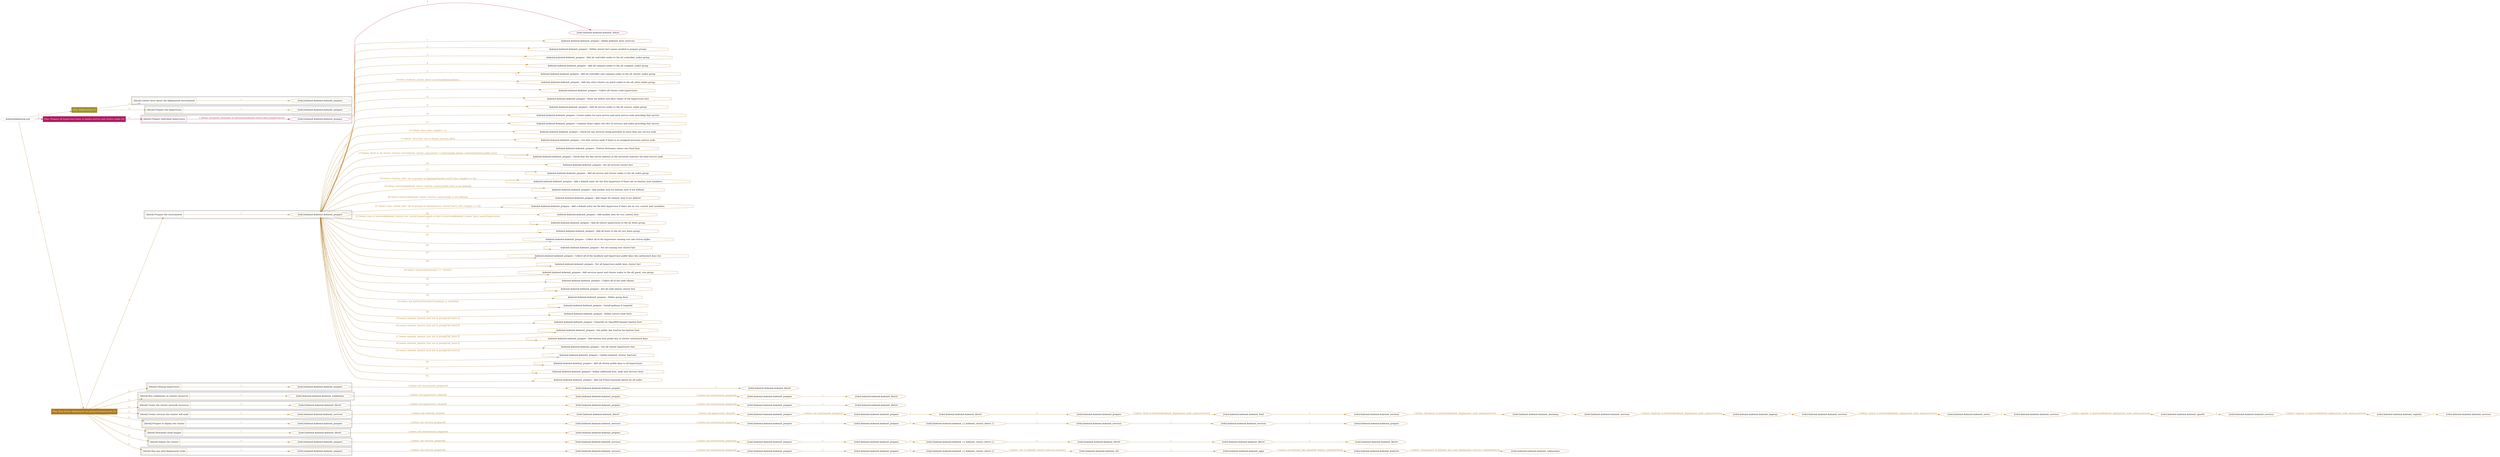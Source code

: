 digraph {
	graph [concentrate=true ordering=in rankdir=LR ratio=fill]
	edge [esep=5 sep=10]
	"kubeinit/playbook.yml" [id=root_node style=dotted]
	play_7e5abcf3 [label="Play: Initial setup (1)" color="#a0922c" fontcolor="#ffffff" id=play_7e5abcf3 shape=box style=filled tooltip=localhost]
	"kubeinit/playbook.yml" -> play_7e5abcf3 [label="1 " color="#a0922c" fontcolor="#a0922c" id=edge_83b1fc1a labeltooltip="1 " tooltip="1 "]
	subgraph "kubeinit.kubeinit.kubeinit_prepare" {
		role_a0625f29 [label="[role] kubeinit.kubeinit.kubeinit_prepare" color="#a0922c" id=role_a0625f29 tooltip="kubeinit.kubeinit.kubeinit_prepare"]
	}
	subgraph "kubeinit.kubeinit.kubeinit_prepare" {
		role_8caa68f8 [label="[role] kubeinit.kubeinit.kubeinit_prepare" color="#a0922c" id=role_8caa68f8 tooltip="kubeinit.kubeinit.kubeinit_prepare"]
	}
	subgraph "Play: Initial setup (1)" {
		play_7e5abcf3 -> block_2b212b15 [label=1 color="#a0922c" fontcolor="#a0922c" id=edge_f20f1fd0 labeltooltip=1 tooltip=1]
		subgraph cluster_block_2b212b15 {
			block_2b212b15 [label="[block] Gather facts about the deployment environment" color="#a0922c" id=block_2b212b15 labeltooltip="Gather facts about the deployment environment" shape=box tooltip="Gather facts about the deployment environment"]
			block_2b212b15 -> role_a0625f29 [label="1 " color="#a0922c" fontcolor="#a0922c" id=edge_02e85d9d labeltooltip="1 " tooltip="1 "]
		}
		play_7e5abcf3 -> block_c42b2f4f [label=2 color="#a0922c" fontcolor="#a0922c" id=edge_3a08fc9c labeltooltip=2 tooltip=2]
		subgraph cluster_block_c42b2f4f {
			block_c42b2f4f [label="[block] Prepare the hypervisors" color="#a0922c" id=block_c42b2f4f labeltooltip="Prepare the hypervisors" shape=box tooltip="Prepare the hypervisors"]
			block_c42b2f4f -> role_8caa68f8 [label="1 " color="#a0922c" fontcolor="#a0922c" id=edge_69da1b0e labeltooltip="1 " tooltip="1 "]
		}
	}
	play_083ad703 [label="Play: Prepare all hypervisor hosts to deploy service and cluster nodes (0)" color="#b41860" fontcolor="#ffffff" id=play_083ad703 shape=box style=filled tooltip="Play: Prepare all hypervisor hosts to deploy service and cluster nodes (0)"]
	"kubeinit/playbook.yml" -> play_083ad703 [label="2 " color="#b41860" fontcolor="#b41860" id=edge_e7f0e500 labeltooltip="2 " tooltip="2 "]
	subgraph "kubeinit.kubeinit.kubeinit_libvirt" {
		role_ed6bc3d5 [label="[role] kubeinit.kubeinit.kubeinit_libvirt" color="#b41860" id=role_ed6bc3d5 tooltip="kubeinit.kubeinit.kubeinit_libvirt"]
	}
	subgraph "kubeinit.kubeinit.kubeinit_prepare" {
		role_f055a7dd [label="[role] kubeinit.kubeinit.kubeinit_prepare" color="#b41860" id=role_f055a7dd tooltip="kubeinit.kubeinit.kubeinit_prepare"]
		role_f055a7dd -> role_ed6bc3d5 [label="1 " color="#b41860" fontcolor="#b41860" id=edge_7d1df069 labeltooltip="1 " tooltip="1 "]
	}
	subgraph "Play: Prepare all hypervisor hosts to deploy service and cluster nodes (0)" {
		play_083ad703 -> block_8cf0b7af [label=1 color="#b41860" fontcolor="#b41860" id=edge_995e04b5 labeltooltip=1 tooltip=1]
		subgraph cluster_block_8cf0b7af {
			block_8cf0b7af [label="[block] Prepare individual hypervisors" color="#b41860" id=block_8cf0b7af labeltooltip="Prepare individual hypervisors" shape=box tooltip="Prepare individual hypervisors"]
			block_8cf0b7af -> role_f055a7dd [label="1 [when: inventory_hostname in hostvars['kubeinit-cluster-facts'].hypervisors]" color="#b41860" fontcolor="#b41860" id=edge_38de1b1a labeltooltip="1 [when: inventory_hostname in hostvars['kubeinit-cluster-facts'].hypervisors]" tooltip="1 [when: inventory_hostname in hostvars['kubeinit-cluster-facts'].hypervisors]"]
		}
	}
	play_2e2829e5 [label="Play: Run cluster deployment on prepared hypervisors (1)" color="#b07a1c" fontcolor="#ffffff" id=play_2e2829e5 shape=box style=filled tooltip=localhost]
	"kubeinit/playbook.yml" -> play_2e2829e5 [label="3 " color="#b07a1c" fontcolor="#b07a1c" id=edge_79fdeddb labeltooltip="3 " tooltip="3 "]
	subgraph "kubeinit.kubeinit.kubeinit_prepare" {
		role_c232c66d [label="[role] kubeinit.kubeinit.kubeinit_prepare" color="#b07a1c" id=role_c232c66d tooltip="kubeinit.kubeinit.kubeinit_prepare"]
		task_d2b51716 [label="kubeinit.kubeinit.kubeinit_prepare : Define kubeinit_facts_hostvars" color="#b07a1c" id=task_d2b51716 shape=octagon tooltip="kubeinit.kubeinit.kubeinit_prepare : Define kubeinit_facts_hostvars"]
		role_c232c66d -> task_d2b51716 [label="1 " color="#b07a1c" fontcolor="#b07a1c" id=edge_8f85f4b1 labeltooltip="1 " tooltip="1 "]
		task_b6b173f7 [label="kubeinit.kubeinit.kubeinit_prepare : Define cluster fact names needed to prepare groups" color="#b07a1c" id=task_b6b173f7 shape=octagon tooltip="kubeinit.kubeinit.kubeinit_prepare : Define cluster fact names needed to prepare groups"]
		role_c232c66d -> task_b6b173f7 [label="2 " color="#b07a1c" fontcolor="#b07a1c" id=edge_d3299e35 labeltooltip="2 " tooltip="2 "]
		task_ef1cf1bc [label="kubeinit.kubeinit.kubeinit_prepare : Add all controller nodes to the all_controller_nodes group" color="#b07a1c" id=task_ef1cf1bc shape=octagon tooltip="kubeinit.kubeinit.kubeinit_prepare : Add all controller nodes to the all_controller_nodes group"]
		role_c232c66d -> task_ef1cf1bc [label="3 " color="#b07a1c" fontcolor="#b07a1c" id=edge_540d3d1d labeltooltip="3 " tooltip="3 "]
		task_d634a3c8 [label="kubeinit.kubeinit.kubeinit_prepare : Add all compute nodes to the all_compute_nodes group" color="#b07a1c" id=task_d634a3c8 shape=octagon tooltip="kubeinit.kubeinit.kubeinit_prepare : Add all compute nodes to the all_compute_nodes group"]
		role_c232c66d -> task_d634a3c8 [label="4 " color="#b07a1c" fontcolor="#b07a1c" id=edge_89477b83 labeltooltip="4 " tooltip="4 "]
		task_b3c0c728 [label="kubeinit.kubeinit.kubeinit_prepare : Add all controller and compute nodes to the all_cluster_nodes group" color="#b07a1c" id=task_b3c0c728 shape=octagon tooltip="kubeinit.kubeinit.kubeinit_prepare : Add all controller and compute nodes to the all_cluster_nodes group"]
		role_c232c66d -> task_b3c0c728 [label="5 " color="#b07a1c" fontcolor="#b07a1c" id=edge_4f1103f3 labeltooltip="5 " tooltip="5 "]
		task_73637325 [label="kubeinit.kubeinit.kubeinit_prepare : Add any extra cluster vm guest nodes to the all_extra_nodes group" color="#b07a1c" id=task_73637325 shape=octagon tooltip="kubeinit.kubeinit.kubeinit_prepare : Add any extra cluster vm guest nodes to the all_extra_nodes group"]
		role_c232c66d -> task_73637325 [label="6 [when: kubeinit_cluster_distro in hostvars[item].distro]" color="#b07a1c" fontcolor="#b07a1c" id=edge_15d105a8 labeltooltip="6 [when: kubeinit_cluster_distro in hostvars[item].distro]" tooltip="6 [when: kubeinit_cluster_distro in hostvars[item].distro]"]
		task_20764e33 [label="kubeinit.kubeinit.kubeinit_prepare : Collect all cluster node hypervisors" color="#b07a1c" id=task_20764e33 shape=octagon tooltip="kubeinit.kubeinit.kubeinit_prepare : Collect all cluster node hypervisors"]
		role_c232c66d -> task_20764e33 [label="7 " color="#b07a1c" fontcolor="#b07a1c" id=edge_d24d4c61 labeltooltip="7 " tooltip="7 "]
		task_d1f0d876 [label="kubeinit.kubeinit.kubeinit_prepare : Show the before and after values of the hypervisors fact" color="#b07a1c" id=task_d1f0d876 shape=octagon tooltip="kubeinit.kubeinit.kubeinit_prepare : Show the before and after values of the hypervisors fact"]
		role_c232c66d -> task_d1f0d876 [label="8 " color="#b07a1c" fontcolor="#b07a1c" id=edge_7d7d6c0d labeltooltip="8 " tooltip="8 "]
		task_3aabe43a [label="kubeinit.kubeinit.kubeinit_prepare : Add all service nodes to the all_service_nodes group" color="#b07a1c" id=task_3aabe43a shape=octagon tooltip="kubeinit.kubeinit.kubeinit_prepare : Add all service nodes to the all_service_nodes group"]
		role_c232c66d -> task_3aabe43a [label="9 " color="#b07a1c" fontcolor="#b07a1c" id=edge_d267d4d4 labeltooltip="9 " tooltip="9 "]
		task_c0a8cf07 [label="kubeinit.kubeinit.kubeinit_prepare : Create tuples for each service and each service node providing that service" color="#b07a1c" id=task_c0a8cf07 shape=octagon tooltip="kubeinit.kubeinit.kubeinit_prepare : Create tuples for each service and each service node providing that service"]
		role_c232c66d -> task_c0a8cf07 [label="10 " color="#b07a1c" fontcolor="#b07a1c" id=edge_71783079 labeltooltip="10 " tooltip="10 "]
		task_af0bd7c2 [label="kubeinit.kubeinit.kubeinit_prepare : Combine those tuples into dict of services and nodes providing that service" color="#b07a1c" id=task_af0bd7c2 shape=octagon tooltip="kubeinit.kubeinit.kubeinit_prepare : Combine those tuples into dict of services and nodes providing that service"]
		role_c232c66d -> task_af0bd7c2 [label="11 " color="#b07a1c" fontcolor="#b07a1c" id=edge_94804d4c labeltooltip="11 " tooltip="11 "]
		task_89f4ca04 [label="kubeinit.kubeinit.kubeinit_prepare : Check for any services being provided on more than one service node" color="#b07a1c" id=task_89f4ca04 shape=octagon tooltip="kubeinit.kubeinit.kubeinit_prepare : Check for any services being provided on more than one service node"]
		role_c232c66d -> task_89f4ca04 [label="12 [when: item.value | length > 1]" color="#b07a1c" fontcolor="#b07a1c" id=edge_b7a272ba labeltooltip="12 [when: item.value | length > 1]" tooltip="12 [when: item.value | length > 1]"]
		task_7b1fa1e7 [label="kubeinit.kubeinit.kubeinit_prepare : Use first service node if there is no assigned provision service node" color="#b07a1c" id=task_7b1fa1e7 shape=octagon tooltip="kubeinit.kubeinit.kubeinit_prepare : Use first service node if there is no assigned provision service node"]
		role_c232c66d -> task_7b1fa1e7 [label="13 [when: 'provision' not in cluster_services_dict]" color="#b07a1c" fontcolor="#b07a1c" id=edge_773c9402 labeltooltip="13 [when: 'provision' not in cluster_services_dict]" tooltip="13 [when: 'provision' not in cluster_services_dict]"]
		task_1e85a547 [label="kubeinit.kubeinit.kubeinit_prepare : Flatten dictionary values into final form" color="#b07a1c" id=task_1e85a547 shape=octagon tooltip="kubeinit.kubeinit.kubeinit_prepare : Flatten dictionary values into final form"]
		role_c232c66d -> task_1e85a547 [label="14 " color="#b07a1c" fontcolor="#b07a1c" id=edge_76ac34ee labeltooltip="14 " tooltip="14 "]
		task_8280f05f [label="kubeinit.kubeinit.kubeinit_prepare : Check that the dns server address in the inventory matches the bind service node" color="#b07a1c" id=task_8280f05f shape=octagon tooltip="kubeinit.kubeinit.kubeinit_prepare : Check that the dns server address in the inventory matches the bind service node"]
		role_c232c66d -> task_8280f05f [label="15 [when: 'bind' in all_cluster_services and kubeinit_cluster_nameserver != hostvars[all_cluster_services['bind']].ansible_host]" color="#b07a1c" fontcolor="#b07a1c" id=edge_14ad50b8 labeltooltip="15 [when: 'bind' in all_cluster_services and kubeinit_cluster_nameserver != hostvars[all_cluster_services['bind']].ansible_host]" tooltip="15 [when: 'bind' in all_cluster_services and kubeinit_cluster_nameserver != hostvars[all_cluster_services['bind']].ansible_host]"]
		task_5c97e7f7 [label="kubeinit.kubeinit.kubeinit_prepare : Set all services cluster fact" color="#b07a1c" id=task_5c97e7f7 shape=octagon tooltip="kubeinit.kubeinit.kubeinit_prepare : Set all services cluster fact"]
		role_c232c66d -> task_5c97e7f7 [label="16 " color="#b07a1c" fontcolor="#b07a1c" id=edge_ce9843dd labeltooltip="16 " tooltip="16 "]
		task_e8fa2161 [label="kubeinit.kubeinit.kubeinit_prepare : Add all service and cluster nodes to the all_nodes group" color="#b07a1c" id=task_e8fa2161 shape=octagon tooltip="kubeinit.kubeinit.kubeinit_prepare : Add all service and cluster nodes to the all_nodes group"]
		role_c232c66d -> task_e8fa2161 [label="17 " color="#b07a1c" fontcolor="#b07a1c" id=edge_81fd8550 labeltooltip="17 " tooltip="17 "]
		task_11d3c48b [label="kubeinit.kubeinit.kubeinit_prepare : Add a default entry for the first hypervisor if there are no bastion_host members" color="#b07a1c" id=task_11d3c48b shape=octagon tooltip="kubeinit.kubeinit.kubeinit_prepare : Add a default entry for the first hypervisor if there are no bastion_host members"]
		role_c232c66d -> task_11d3c48b [label="18 [when: ('bastion_host' not in groups) or ((groups['bastion_host'] | list | length) == 0)]" color="#b07a1c" fontcolor="#b07a1c" id=edge_d4fb26c7 labeltooltip="18 [when: ('bastion_host' not in groups) or ((groups['bastion_host'] | list | length) == 0)]" tooltip="18 [when: ('bastion_host' not in groups) or ((groups['bastion_host'] | list | length) == 0)]"]
		task_9ea5eef8 [label="kubeinit.kubeinit.kubeinit_prepare : Add ansible_host for bastion_host if not defined" color="#b07a1c" id=task_9ea5eef8 shape=octagon tooltip="kubeinit.kubeinit.kubeinit_prepare : Add ansible_host for bastion_host if not defined"]
		role_c232c66d -> task_9ea5eef8 [label="19 [when: hostvars[kubeinit_cluster_bastion_name].ansible_host is not defined]" color="#b07a1c" fontcolor="#b07a1c" id=edge_15f43ac9 labeltooltip="19 [when: hostvars[kubeinit_cluster_bastion_name].ansible_host is not defined]" tooltip="19 [when: hostvars[kubeinit_cluster_bastion_name].ansible_host is not defined]"]
		task_4a847297 [label="kubeinit.kubeinit.kubeinit_prepare : Add target for bastion_host if not defined" color="#b07a1c" id=task_4a847297 shape=octagon tooltip="kubeinit.kubeinit.kubeinit_prepare : Add target for bastion_host if not defined"]
		role_c232c66d -> task_4a847297 [label="20 [when: hostvars[kubeinit_cluster_bastion_name].target is not defined]" color="#b07a1c" fontcolor="#b07a1c" id=edge_c413683b labeltooltip="20 [when: hostvars[kubeinit_cluster_bastion_name].target is not defined]" tooltip="20 [when: hostvars[kubeinit_cluster_bastion_name].target is not defined]"]
		task_1842e6ef [label="kubeinit.kubeinit.kubeinit_prepare : Add a default entry for the first hypervisor if there are no ovn_central_host members" color="#b07a1c" id=task_1842e6ef shape=octagon tooltip="kubeinit.kubeinit.kubeinit_prepare : Add a default entry for the first hypervisor if there are no ovn_central_host members"]
		role_c232c66d -> task_1842e6ef [label="21 [when: ('ovn_central_host' not in groups) or ((groups['ovn_central_host'] | list | length) == 0)]" color="#b07a1c" fontcolor="#b07a1c" id=edge_3b94cc23 labeltooltip="21 [when: ('ovn_central_host' not in groups) or ((groups['ovn_central_host'] | list | length) == 0)]" tooltip="21 [when: ('ovn_central_host' not in groups) or ((groups['ovn_central_host'] | list | length) == 0)]"]
		task_16db3ba1 [label="kubeinit.kubeinit.kubeinit_prepare : Add ansible_host for ovn_central_host" color="#b07a1c" id=task_16db3ba1 shape=octagon tooltip="kubeinit.kubeinit.kubeinit_prepare : Add ansible_host for ovn_central_host"]
		role_c232c66d -> task_16db3ba1 [label="22 " color="#b07a1c" fontcolor="#b07a1c" id=edge_35f21c3e labeltooltip="22 " tooltip="22 "]
		task_4032c31a [label="kubeinit.kubeinit.kubeinit_prepare : Add all cluster hypervisors to the all_hosts group" color="#b07a1c" id=task_4032c31a shape=octagon tooltip="kubeinit.kubeinit.kubeinit_prepare : Add all cluster hypervisors to the all_hosts group"]
		role_c232c66d -> task_4032c31a [label="23 [when: item in hostvars[kubeinit_cluster_ovn_central_name].target or item in hostvars[kubeinit_cluster_facts_name].hypervisors
]" color="#b07a1c" fontcolor="#b07a1c" id=edge_0f5811c5 labeltooltip="23 [when: item in hostvars[kubeinit_cluster_ovn_central_name].target or item in hostvars[kubeinit_cluster_facts_name].hypervisors
]" tooltip="23 [when: item in hostvars[kubeinit_cluster_ovn_central_name].target or item in hostvars[kubeinit_cluster_facts_name].hypervisors
]"]
		task_2137bf8e [label="kubeinit.kubeinit.kubeinit_prepare : Add all hosts to the all_ovn_hosts group" color="#b07a1c" id=task_2137bf8e shape=octagon tooltip="kubeinit.kubeinit.kubeinit_prepare : Add all hosts to the all_ovn_hosts group"]
		role_c232c66d -> task_2137bf8e [label="24 " color="#b07a1c" fontcolor="#b07a1c" id=edge_4f28b5ed labeltooltip="24 " tooltip="24 "]
		task_1d46a0e2 [label="kubeinit.kubeinit.kubeinit_prepare : Collect all of the hypervisor running vms into hv/vm tuples" color="#b07a1c" id=task_1d46a0e2 shape=octagon tooltip="kubeinit.kubeinit.kubeinit_prepare : Collect all of the hypervisor running vms into hv/vm tuples"]
		role_c232c66d -> task_1d46a0e2 [label="25 " color="#b07a1c" fontcolor="#b07a1c" id=edge_817aead7 labeltooltip="25 " tooltip="25 "]
		task_92c4d3bb [label="kubeinit.kubeinit.kubeinit_prepare : Set all running vms cluster fact" color="#b07a1c" id=task_92c4d3bb shape=octagon tooltip="kubeinit.kubeinit.kubeinit_prepare : Set all running vms cluster fact"]
		role_c232c66d -> task_92c4d3bb [label="26 " color="#b07a1c" fontcolor="#b07a1c" id=edge_ccf7ace2 labeltooltip="26 " tooltip="26 "]
		task_3e0f0d05 [label="kubeinit.kubeinit.kubeinit_prepare : Collect all of the localhost and hypervisor public keys into authorized_keys list" color="#b07a1c" id=task_3e0f0d05 shape=octagon tooltip="kubeinit.kubeinit.kubeinit_prepare : Collect all of the localhost and hypervisor public keys into authorized_keys list"]
		role_c232c66d -> task_3e0f0d05 [label="27 " color="#b07a1c" fontcolor="#b07a1c" id=edge_75c7019d labeltooltip="27 " tooltip="27 "]
		task_3cd51ac9 [label="kubeinit.kubeinit.kubeinit_prepare : Set all hypervisor public keys cluster fact" color="#b07a1c" id=task_3cd51ac9 shape=octagon tooltip="kubeinit.kubeinit.kubeinit_prepare : Set all hypervisor public keys cluster fact"]
		role_c232c66d -> task_3cd51ac9 [label="28 " color="#b07a1c" fontcolor="#b07a1c" id=edge_92497a1b labeltooltip="28 " tooltip="28 "]
		task_19481c81 [label="kubeinit.kubeinit.kubeinit_prepare : Add services guest and cluster nodes to the all_guest_vms group" color="#b07a1c" id=task_19481c81 shape=octagon tooltip="kubeinit.kubeinit.kubeinit_prepare : Add services guest and cluster nodes to the all_guest_vms group"]
		role_c232c66d -> task_19481c81 [label="29 [when: hostvars[item].type == 'virtual']" color="#b07a1c" fontcolor="#b07a1c" id=edge_93522c2a labeltooltip="29 [when: hostvars[item].type == 'virtual']" tooltip="29 [when: hostvars[item].type == 'virtual']"]
		task_ac9d1151 [label="kubeinit.kubeinit.kubeinit_prepare : Collect all of the node aliases" color="#b07a1c" id=task_ac9d1151 shape=octagon tooltip="kubeinit.kubeinit.kubeinit_prepare : Collect all of the node aliases"]
		role_c232c66d -> task_ac9d1151 [label="30 " color="#b07a1c" fontcolor="#b07a1c" id=edge_00775066 labeltooltip="30 " tooltip="30 "]
		task_2fb799fd [label="kubeinit.kubeinit.kubeinit_prepare : Set all node aliases cluster fact" color="#b07a1c" id=task_2fb799fd shape=octagon tooltip="kubeinit.kubeinit.kubeinit_prepare : Set all node aliases cluster fact"]
		role_c232c66d -> task_2fb799fd [label="31 " color="#b07a1c" fontcolor="#b07a1c" id=edge_e1d58c51 labeltooltip="31 " tooltip="31 "]
		task_97e6cdd2 [label="kubeinit.kubeinit.kubeinit_prepare : Define group facts" color="#b07a1c" id=task_97e6cdd2 shape=octagon tooltip="kubeinit.kubeinit.kubeinit_prepare : Define group facts"]
		role_c232c66d -> task_97e6cdd2 [label="32 " color="#b07a1c" fontcolor="#b07a1c" id=edge_c83911ea labeltooltip="32 " tooltip="32 "]
		task_3a8c81a0 [label="kubeinit.kubeinit.kubeinit_prepare : Install podman if required" color="#b07a1c" id=task_3a8c81a0 shape=octagon tooltip="kubeinit.kubeinit.kubeinit_prepare : Install podman if required"]
		role_c232c66d -> task_3a8c81a0 [label="33 [when: not hostvars['localhost'].podman_is_installed]" color="#b07a1c" fontcolor="#b07a1c" id=edge_ada906c3 labeltooltip="33 [when: not hostvars['localhost'].podman_is_installed]" tooltip="33 [when: not hostvars['localhost'].podman_is_installed]"]
		task_4ccbc003 [label="kubeinit.kubeinit.kubeinit_prepare : Define service node facts" color="#b07a1c" id=task_4ccbc003 shape=octagon tooltip="kubeinit.kubeinit.kubeinit_prepare : Define service node facts"]
		role_c232c66d -> task_4ccbc003 [label="34 " color="#b07a1c" fontcolor="#b07a1c" id=edge_c55deb84 labeltooltip="34 " tooltip="34 "]
		task_396ee1d1 [label="kubeinit.kubeinit.kubeinit_prepare : Generate an OpenSSH keypair bastion host" color="#b07a1c" id=task_396ee1d1 shape=octagon tooltip="kubeinit.kubeinit.kubeinit_prepare : Generate an OpenSSH keypair bastion host"]
		role_c232c66d -> task_396ee1d1 [label="35 [when: kubeinit_bastion_host not in groups['all_hosts']]" color="#b07a1c" fontcolor="#b07a1c" id=edge_b1e74d91 labeltooltip="35 [when: kubeinit_bastion_host not in groups['all_hosts']]" tooltip="35 [when: kubeinit_bastion_host not in groups['all_hosts']]"]
		task_7e43ec36 [label="kubeinit.kubeinit.kubeinit_prepare : Set public_key hostvar for bastion host" color="#b07a1c" id=task_7e43ec36 shape=octagon tooltip="kubeinit.kubeinit.kubeinit_prepare : Set public_key hostvar for bastion host"]
		role_c232c66d -> task_7e43ec36 [label="36 [when: kubeinit_bastion_host not in groups['all_hosts']]" color="#b07a1c" fontcolor="#b07a1c" id=edge_d8451d28 labeltooltip="36 [when: kubeinit_bastion_host not in groups['all_hosts']]" tooltip="36 [when: kubeinit_bastion_host not in groups['all_hosts']]"]
		task_5812067a [label="kubeinit.kubeinit.kubeinit_prepare : Add bastion host public key to cluster authorized_keys" color="#b07a1c" id=task_5812067a shape=octagon tooltip="kubeinit.kubeinit.kubeinit_prepare : Add bastion host public key to cluster authorized_keys"]
		role_c232c66d -> task_5812067a [label="37 [when: kubeinit_bastion_host not in groups['all_hosts']]" color="#b07a1c" fontcolor="#b07a1c" id=edge_dcd4cd30 labeltooltip="37 [when: kubeinit_bastion_host not in groups['all_hosts']]" tooltip="37 [when: kubeinit_bastion_host not in groups['all_hosts']]"]
		task_327a599b [label="kubeinit.kubeinit.kubeinit_prepare : Set all cluster hypervisors fact" color="#b07a1c" id=task_327a599b shape=octagon tooltip="kubeinit.kubeinit.kubeinit_prepare : Set all cluster hypervisors fact"]
		role_c232c66d -> task_327a599b [label="38 [when: kubeinit_bastion_host not in groups['all_hosts']]" color="#b07a1c" fontcolor="#b07a1c" id=edge_62bc1492 labeltooltip="38 [when: kubeinit_bastion_host not in groups['all_hosts']]" tooltip="38 [when: kubeinit_bastion_host not in groups['all_hosts']]"]
		task_26fd1b17 [label="kubeinit.kubeinit.kubeinit_prepare : Update kubeinit_cluster_hostvars" color="#b07a1c" id=task_26fd1b17 shape=octagon tooltip="kubeinit.kubeinit.kubeinit_prepare : Update kubeinit_cluster_hostvars"]
		role_c232c66d -> task_26fd1b17 [label="39 [when: kubeinit_bastion_host not in groups['all_hosts']]" color="#b07a1c" fontcolor="#b07a1c" id=edge_9d61e4c2 labeltooltip="39 [when: kubeinit_bastion_host not in groups['all_hosts']]" tooltip="39 [when: kubeinit_bastion_host not in groups['all_hosts']]"]
		task_61fb3dbc [label="kubeinit.kubeinit.kubeinit_prepare : Add all cluster public keys to all hypervisors" color="#b07a1c" id=task_61fb3dbc shape=octagon tooltip="kubeinit.kubeinit.kubeinit_prepare : Add all cluster public keys to all hypervisors"]
		role_c232c66d -> task_61fb3dbc [label="40 " color="#b07a1c" fontcolor="#b07a1c" id=edge_b20554e8 labeltooltip="40 " tooltip="40 "]
		task_7e0db76c [label="kubeinit.kubeinit.kubeinit_prepare : Define additional host, node and services facts" color="#b07a1c" id=task_7e0db76c shape=octagon tooltip="kubeinit.kubeinit.kubeinit_prepare : Define additional host, node and services facts"]
		role_c232c66d -> task_7e0db76c [label="41 " color="#b07a1c" fontcolor="#b07a1c" id=edge_9eca1ca2 labeltooltip="41 " tooltip="41 "]
		task_b801fc50 [label="kubeinit.kubeinit.kubeinit_prepare : Add ssh ProxyCommand option for all nodes" color="#b07a1c" id=task_b801fc50 shape=octagon tooltip="kubeinit.kubeinit.kubeinit_prepare : Add ssh ProxyCommand option for all nodes"]
		role_c232c66d -> task_b801fc50 [label="42 " color="#b07a1c" fontcolor="#b07a1c" id=edge_7d043d77 labeltooltip="42 " tooltip="42 "]
	}
	subgraph "kubeinit.kubeinit.kubeinit_libvirt" {
		role_6fe1697e [label="[role] kubeinit.kubeinit.kubeinit_libvirt" color="#b07a1c" id=role_6fe1697e tooltip="kubeinit.kubeinit.kubeinit_libvirt"]
	}
	subgraph "kubeinit.kubeinit.kubeinit_prepare" {
		role_5662c969 [label="[role] kubeinit.kubeinit.kubeinit_prepare" color="#b07a1c" id=role_5662c969 tooltip="kubeinit.kubeinit.kubeinit_prepare"]
		role_5662c969 -> role_6fe1697e [label="1 " color="#b07a1c" fontcolor="#b07a1c" id=edge_e3b98cd2 labeltooltip="1 " tooltip="1 "]
	}
	subgraph "kubeinit.kubeinit.kubeinit_prepare" {
		role_8a3bbe26 [label="[role] kubeinit.kubeinit.kubeinit_prepare" color="#b07a1c" id=role_8a3bbe26 tooltip="kubeinit.kubeinit.kubeinit_prepare"]
		role_8a3bbe26 -> role_5662c969 [label="1 [when: not environment_prepared]" color="#b07a1c" fontcolor="#b07a1c" id=edge_b48bc35e labeltooltip="1 [when: not environment_prepared]" tooltip="1 [when: not environment_prepared]"]
	}
	subgraph "kubeinit.kubeinit.kubeinit_libvirt" {
		role_78431a4a [label="[role] kubeinit.kubeinit.kubeinit_libvirt" color="#b07a1c" id=role_78431a4a tooltip="kubeinit.kubeinit.kubeinit_libvirt"]
	}
	subgraph "kubeinit.kubeinit.kubeinit_prepare" {
		role_29c84c64 [label="[role] kubeinit.kubeinit.kubeinit_prepare" color="#b07a1c" id=role_29c84c64 tooltip="kubeinit.kubeinit.kubeinit_prepare"]
		role_29c84c64 -> role_78431a4a [label="1 " color="#b07a1c" fontcolor="#b07a1c" id=edge_58b86247 labeltooltip="1 " tooltip="1 "]
	}
	subgraph "kubeinit.kubeinit.kubeinit_prepare" {
		role_2f9f3c60 [label="[role] kubeinit.kubeinit.kubeinit_prepare" color="#b07a1c" id=role_2f9f3c60 tooltip="kubeinit.kubeinit.kubeinit_prepare"]
		role_2f9f3c60 -> role_29c84c64 [label="1 [when: not environment_prepared]" color="#b07a1c" fontcolor="#b07a1c" id=edge_762d741b labeltooltip="1 [when: not environment_prepared]" tooltip="1 [when: not environment_prepared]"]
	}
	subgraph "kubeinit.kubeinit.kubeinit_validations" {
		role_bd65caa5 [label="[role] kubeinit.kubeinit.kubeinit_validations" color="#b07a1c" id=role_bd65caa5 tooltip="kubeinit.kubeinit.kubeinit_validations"]
		role_bd65caa5 -> role_2f9f3c60 [label="1 [when: not hypervisors_cleaned]" color="#b07a1c" fontcolor="#b07a1c" id=edge_29e62079 labeltooltip="1 [when: not hypervisors_cleaned]" tooltip="1 [when: not hypervisors_cleaned]"]
	}
	subgraph "kubeinit.kubeinit.kubeinit_libvirt" {
		role_9df61ba6 [label="[role] kubeinit.kubeinit.kubeinit_libvirt" color="#b07a1c" id=role_9df61ba6 tooltip="kubeinit.kubeinit.kubeinit_libvirt"]
	}
	subgraph "kubeinit.kubeinit.kubeinit_prepare" {
		role_bfd3be03 [label="[role] kubeinit.kubeinit.kubeinit_prepare" color="#b07a1c" id=role_bfd3be03 tooltip="kubeinit.kubeinit.kubeinit_prepare"]
		role_bfd3be03 -> role_9df61ba6 [label="1 " color="#b07a1c" fontcolor="#b07a1c" id=edge_53b7392e labeltooltip="1 " tooltip="1 "]
	}
	subgraph "kubeinit.kubeinit.kubeinit_prepare" {
		role_00d1758f [label="[role] kubeinit.kubeinit.kubeinit_prepare" color="#b07a1c" id=role_00d1758f tooltip="kubeinit.kubeinit.kubeinit_prepare"]
		role_00d1758f -> role_bfd3be03 [label="1 [when: not environment_prepared]" color="#b07a1c" fontcolor="#b07a1c" id=edge_67d87d55 labeltooltip="1 [when: not environment_prepared]" tooltip="1 [when: not environment_prepared]"]
	}
	subgraph "kubeinit.kubeinit.kubeinit_libvirt" {
		role_f3dd3913 [label="[role] kubeinit.kubeinit.kubeinit_libvirt" color="#b07a1c" id=role_f3dd3913 tooltip="kubeinit.kubeinit.kubeinit_libvirt"]
		role_f3dd3913 -> role_00d1758f [label="1 [when: not hypervisors_cleaned]" color="#b07a1c" fontcolor="#b07a1c" id=edge_ca58e968 labeltooltip="1 [when: not hypervisors_cleaned]" tooltip="1 [when: not hypervisors_cleaned]"]
	}
	subgraph "kubeinit.kubeinit.kubeinit_services" {
		role_77beed3b [label="[role] kubeinit.kubeinit.kubeinit_services" color="#b07a1c" id=role_77beed3b tooltip="kubeinit.kubeinit.kubeinit_services"]
	}
	subgraph "kubeinit.kubeinit.kubeinit_registry" {
		role_0abc9ff9 [label="[role] kubeinit.kubeinit.kubeinit_registry" color="#b07a1c" id=role_0abc9ff9 tooltip="kubeinit.kubeinit.kubeinit_registry"]
		role_0abc9ff9 -> role_77beed3b [label="1 " color="#b07a1c" fontcolor="#b07a1c" id=edge_b78841ea labeltooltip="1 " tooltip="1 "]
	}
	subgraph "kubeinit.kubeinit.kubeinit_services" {
		role_91203536 [label="[role] kubeinit.kubeinit.kubeinit_services" color="#b07a1c" id=role_91203536 tooltip="kubeinit.kubeinit.kubeinit_services"]
		role_91203536 -> role_0abc9ff9 [label="1 [when: 'registry' in hostvars[kubeinit_deployment_node_name].services]" color="#b07a1c" fontcolor="#b07a1c" id=edge_7209cd52 labeltooltip="1 [when: 'registry' in hostvars[kubeinit_deployment_node_name].services]" tooltip="1 [when: 'registry' in hostvars[kubeinit_deployment_node_name].services]"]
	}
	subgraph "kubeinit.kubeinit.kubeinit_apache" {
		role_1233045c [label="[role] kubeinit.kubeinit.kubeinit_apache" color="#b07a1c" id=role_1233045c tooltip="kubeinit.kubeinit.kubeinit_apache"]
		role_1233045c -> role_91203536 [label="1 " color="#b07a1c" fontcolor="#b07a1c" id=edge_28e259d5 labeltooltip="1 " tooltip="1 "]
	}
	subgraph "kubeinit.kubeinit.kubeinit_services" {
		role_36c7ddcc [label="[role] kubeinit.kubeinit.kubeinit_services" color="#b07a1c" id=role_36c7ddcc tooltip="kubeinit.kubeinit.kubeinit_services"]
		role_36c7ddcc -> role_1233045c [label="1 [when: 'apache' in hostvars[kubeinit_deployment_node_name].services]" color="#b07a1c" fontcolor="#b07a1c" id=edge_29d41195 labeltooltip="1 [when: 'apache' in hostvars[kubeinit_deployment_node_name].services]" tooltip="1 [when: 'apache' in hostvars[kubeinit_deployment_node_name].services]"]
	}
	subgraph "kubeinit.kubeinit.kubeinit_nexus" {
		role_381fd311 [label="[role] kubeinit.kubeinit.kubeinit_nexus" color="#b07a1c" id=role_381fd311 tooltip="kubeinit.kubeinit.kubeinit_nexus"]
		role_381fd311 -> role_36c7ddcc [label="1 " color="#b07a1c" fontcolor="#b07a1c" id=edge_85cdf0a4 labeltooltip="1 " tooltip="1 "]
	}
	subgraph "kubeinit.kubeinit.kubeinit_services" {
		role_74f43499 [label="[role] kubeinit.kubeinit.kubeinit_services" color="#b07a1c" id=role_74f43499 tooltip="kubeinit.kubeinit.kubeinit_services"]
		role_74f43499 -> role_381fd311 [label="1 [when: 'nexus' in hostvars[kubeinit_deployment_node_name].services]" color="#b07a1c" fontcolor="#b07a1c" id=edge_454405a3 labeltooltip="1 [when: 'nexus' in hostvars[kubeinit_deployment_node_name].services]" tooltip="1 [when: 'nexus' in hostvars[kubeinit_deployment_node_name].services]"]
	}
	subgraph "kubeinit.kubeinit.kubeinit_haproxy" {
		role_7b71e715 [label="[role] kubeinit.kubeinit.kubeinit_haproxy" color="#b07a1c" id=role_7b71e715 tooltip="kubeinit.kubeinit.kubeinit_haproxy"]
		role_7b71e715 -> role_74f43499 [label="1 " color="#b07a1c" fontcolor="#b07a1c" id=edge_de904532 labeltooltip="1 " tooltip="1 "]
	}
	subgraph "kubeinit.kubeinit.kubeinit_services" {
		role_2c91c700 [label="[role] kubeinit.kubeinit.kubeinit_services" color="#b07a1c" id=role_2c91c700 tooltip="kubeinit.kubeinit.kubeinit_services"]
		role_2c91c700 -> role_7b71e715 [label="1 [when: 'haproxy' in hostvars[kubeinit_deployment_node_name].services]" color="#b07a1c" fontcolor="#b07a1c" id=edge_7df368f8 labeltooltip="1 [when: 'haproxy' in hostvars[kubeinit_deployment_node_name].services]" tooltip="1 [when: 'haproxy' in hostvars[kubeinit_deployment_node_name].services]"]
	}
	subgraph "kubeinit.kubeinit.kubeinit_dnsmasq" {
		role_c7b06468 [label="[role] kubeinit.kubeinit.kubeinit_dnsmasq" color="#b07a1c" id=role_c7b06468 tooltip="kubeinit.kubeinit.kubeinit_dnsmasq"]
		role_c7b06468 -> role_2c91c700 [label="1 " color="#b07a1c" fontcolor="#b07a1c" id=edge_fcafacda labeltooltip="1 " tooltip="1 "]
	}
	subgraph "kubeinit.kubeinit.kubeinit_services" {
		role_0fd64038 [label="[role] kubeinit.kubeinit.kubeinit_services" color="#b07a1c" id=role_0fd64038 tooltip="kubeinit.kubeinit.kubeinit_services"]
		role_0fd64038 -> role_c7b06468 [label="1 [when: 'dnsmasq' in hostvars[kubeinit_deployment_node_name].services]" color="#b07a1c" fontcolor="#b07a1c" id=edge_b12aad85 labeltooltip="1 [when: 'dnsmasq' in hostvars[kubeinit_deployment_node_name].services]" tooltip="1 [when: 'dnsmasq' in hostvars[kubeinit_deployment_node_name].services]"]
	}
	subgraph "kubeinit.kubeinit.kubeinit_bind" {
		role_b7e4a27c [label="[role] kubeinit.kubeinit.kubeinit_bind" color="#b07a1c" id=role_b7e4a27c tooltip="kubeinit.kubeinit.kubeinit_bind"]
		role_b7e4a27c -> role_0fd64038 [label="1 " color="#b07a1c" fontcolor="#b07a1c" id=edge_b514ff6d labeltooltip="1 " tooltip="1 "]
	}
	subgraph "kubeinit.kubeinit.kubeinit_prepare" {
		role_acb178fb [label="[role] kubeinit.kubeinit.kubeinit_prepare" color="#b07a1c" id=role_acb178fb tooltip="kubeinit.kubeinit.kubeinit_prepare"]
		role_acb178fb -> role_b7e4a27c [label="1 [when: 'bind' in hostvars[kubeinit_deployment_node_name].services]" color="#b07a1c" fontcolor="#b07a1c" id=edge_a881d89b labeltooltip="1 [when: 'bind' in hostvars[kubeinit_deployment_node_name].services]" tooltip="1 [when: 'bind' in hostvars[kubeinit_deployment_node_name].services]"]
	}
	subgraph "kubeinit.kubeinit.kubeinit_libvirt" {
		role_a4f08467 [label="[role] kubeinit.kubeinit.kubeinit_libvirt" color="#b07a1c" id=role_a4f08467 tooltip="kubeinit.kubeinit.kubeinit_libvirt"]
		role_a4f08467 -> role_acb178fb [label="1 " color="#b07a1c" fontcolor="#b07a1c" id=edge_a8245b5a labeltooltip="1 " tooltip="1 "]
	}
	subgraph "kubeinit.kubeinit.kubeinit_prepare" {
		role_42f6d97d [label="[role] kubeinit.kubeinit.kubeinit_prepare" color="#b07a1c" id=role_42f6d97d tooltip="kubeinit.kubeinit.kubeinit_prepare"]
		role_42f6d97d -> role_a4f08467 [label="1 " color="#b07a1c" fontcolor="#b07a1c" id=edge_e313b199 labeltooltip="1 " tooltip="1 "]
	}
	subgraph "kubeinit.kubeinit.kubeinit_prepare" {
		role_54f2e95b [label="[role] kubeinit.kubeinit.kubeinit_prepare" color="#b07a1c" id=role_54f2e95b tooltip="kubeinit.kubeinit.kubeinit_prepare"]
		role_54f2e95b -> role_42f6d97d [label="1 [when: not environment_prepared]" color="#b07a1c" fontcolor="#b07a1c" id=edge_6e29cef8 labeltooltip="1 [when: not environment_prepared]" tooltip="1 [when: not environment_prepared]"]
	}
	subgraph "kubeinit.kubeinit.kubeinit_libvirt" {
		role_3a567516 [label="[role] kubeinit.kubeinit.kubeinit_libvirt" color="#b07a1c" id=role_3a567516 tooltip="kubeinit.kubeinit.kubeinit_libvirt"]
		role_3a567516 -> role_54f2e95b [label="1 [when: not hypervisors_cleaned]" color="#b07a1c" fontcolor="#b07a1c" id=edge_abc79184 labeltooltip="1 [when: not hypervisors_cleaned]" tooltip="1 [when: not hypervisors_cleaned]"]
	}
	subgraph "kubeinit.kubeinit.kubeinit_services" {
		role_9b044c08 [label="[role] kubeinit.kubeinit.kubeinit_services" color="#b07a1c" id=role_9b044c08 tooltip="kubeinit.kubeinit.kubeinit_services"]
		role_9b044c08 -> role_3a567516 [label="1 [when: not network_created]" color="#b07a1c" fontcolor="#b07a1c" id=edge_d3ab8da0 labeltooltip="1 [when: not network_created]" tooltip="1 [when: not network_created]"]
	}
	subgraph "kubeinit.kubeinit.kubeinit_prepare" {
		role_ab06e60d [label="[role] kubeinit.kubeinit.kubeinit_prepare" color="#b07a1c" id=role_ab06e60d tooltip="kubeinit.kubeinit.kubeinit_prepare"]
	}
	subgraph "kubeinit.kubeinit.kubeinit_services" {
		role_5dcb64bf [label="[role] kubeinit.kubeinit.kubeinit_services" color="#b07a1c" id=role_5dcb64bf tooltip="kubeinit.kubeinit.kubeinit_services"]
		role_5dcb64bf -> role_ab06e60d [label="1 " color="#b07a1c" fontcolor="#b07a1c" id=edge_1a89a223 labeltooltip="1 " tooltip="1 "]
	}
	subgraph "kubeinit.kubeinit.kubeinit_services" {
		role_58de5bb1 [label="[role] kubeinit.kubeinit.kubeinit_services" color="#b07a1c" id=role_58de5bb1 tooltip="kubeinit.kubeinit.kubeinit_services"]
		role_58de5bb1 -> role_5dcb64bf [label="1 " color="#b07a1c" fontcolor="#b07a1c" id=edge_07457cc4 labeltooltip="1 " tooltip="1 "]
	}
	subgraph "kubeinit.kubeinit.kubeinit_{{ kubeinit_cluster_distro }}" {
		role_4d9580f3 [label="[role] kubeinit.kubeinit.kubeinit_{{ kubeinit_cluster_distro }}" color="#b07a1c" id=role_4d9580f3 tooltip="kubeinit.kubeinit.kubeinit_{{ kubeinit_cluster_distro }}"]
		role_4d9580f3 -> role_58de5bb1 [label="1 " color="#b07a1c" fontcolor="#b07a1c" id=edge_48c80ec4 labeltooltip="1 " tooltip="1 "]
	}
	subgraph "kubeinit.kubeinit.kubeinit_prepare" {
		role_7fdbbf4d [label="[role] kubeinit.kubeinit.kubeinit_prepare" color="#b07a1c" id=role_7fdbbf4d tooltip="kubeinit.kubeinit.kubeinit_prepare"]
		role_7fdbbf4d -> role_4d9580f3 [label="1 " color="#b07a1c" fontcolor="#b07a1c" id=edge_4334c7a8 labeltooltip="1 " tooltip="1 "]
	}
	subgraph "kubeinit.kubeinit.kubeinit_prepare" {
		role_ba1cd1ac [label="[role] kubeinit.kubeinit.kubeinit_prepare" color="#b07a1c" id=role_ba1cd1ac tooltip="kubeinit.kubeinit.kubeinit_prepare"]
		role_ba1cd1ac -> role_7fdbbf4d [label="1 " color="#b07a1c" fontcolor="#b07a1c" id=edge_dbc1f384 labeltooltip="1 " tooltip="1 "]
	}
	subgraph "kubeinit.kubeinit.kubeinit_services" {
		role_7a57dd32 [label="[role] kubeinit.kubeinit.kubeinit_services" color="#b07a1c" id=role_7a57dd32 tooltip="kubeinit.kubeinit.kubeinit_services"]
		role_7a57dd32 -> role_ba1cd1ac [label="1 [when: not environment_prepared]" color="#b07a1c" fontcolor="#b07a1c" id=edge_bac33139 labeltooltip="1 [when: not environment_prepared]" tooltip="1 [when: not environment_prepared]"]
	}
	subgraph "kubeinit.kubeinit.kubeinit_prepare" {
		role_b60ac2f9 [label="[role] kubeinit.kubeinit.kubeinit_prepare" color="#b07a1c" id=role_b60ac2f9 tooltip="kubeinit.kubeinit.kubeinit_prepare"]
		role_b60ac2f9 -> role_7a57dd32 [label="1 [when: not services_prepared]" color="#b07a1c" fontcolor="#b07a1c" id=edge_cedeb54b labeltooltip="1 [when: not services_prepared]" tooltip="1 [when: not services_prepared]"]
	}
	subgraph "kubeinit.kubeinit.kubeinit_prepare" {
		role_f319feac [label="[role] kubeinit.kubeinit.kubeinit_prepare" color="#b07a1c" id=role_f319feac tooltip="kubeinit.kubeinit.kubeinit_prepare"]
	}
	subgraph "kubeinit.kubeinit.kubeinit_libvirt" {
		role_e6f92076 [label="[role] kubeinit.kubeinit.kubeinit_libvirt" color="#b07a1c" id=role_e6f92076 tooltip="kubeinit.kubeinit.kubeinit_libvirt"]
		role_e6f92076 -> role_f319feac [label="1 [when: not environment_prepared]" color="#b07a1c" fontcolor="#b07a1c" id=edge_25387930 labeltooltip="1 [when: not environment_prepared]" tooltip="1 [when: not environment_prepared]"]
	}
	subgraph "kubeinit.kubeinit.kubeinit_libvirt" {
		role_233f1dc9 [label="[role] kubeinit.kubeinit.kubeinit_libvirt" color="#b07a1c" id=role_233f1dc9 tooltip="kubeinit.kubeinit.kubeinit_libvirt"]
	}
	subgraph "kubeinit.kubeinit.kubeinit_libvirt" {
		role_708a5d14 [label="[role] kubeinit.kubeinit.kubeinit_libvirt" color="#b07a1c" id=role_708a5d14 tooltip="kubeinit.kubeinit.kubeinit_libvirt"]
		role_708a5d14 -> role_233f1dc9 [label="1 " color="#b07a1c" fontcolor="#b07a1c" id=edge_dc9a874f labeltooltip="1 " tooltip="1 "]
	}
	subgraph "kubeinit.kubeinit.kubeinit_libvirt" {
		role_2738c590 [label="[role] kubeinit.kubeinit.kubeinit_libvirt" color="#b07a1c" id=role_2738c590 tooltip="kubeinit.kubeinit.kubeinit_libvirt"]
		role_2738c590 -> role_708a5d14 [label="1 " color="#b07a1c" fontcolor="#b07a1c" id=edge_f576cf5d labeltooltip="1 " tooltip="1 "]
	}
	subgraph "kubeinit.kubeinit.kubeinit_{{ kubeinit_cluster_distro }}" {
		role_840a0729 [label="[role] kubeinit.kubeinit.kubeinit_{{ kubeinit_cluster_distro }}" color="#b07a1c" id=role_840a0729 tooltip="kubeinit.kubeinit.kubeinit_{{ kubeinit_cluster_distro }}"]
		role_840a0729 -> role_2738c590 [label="1 " color="#b07a1c" fontcolor="#b07a1c" id=edge_41727f9c labeltooltip="1 " tooltip="1 "]
	}
	subgraph "kubeinit.kubeinit.kubeinit_prepare" {
		role_4c91103e [label="[role] kubeinit.kubeinit.kubeinit_prepare" color="#b07a1c" id=role_4c91103e tooltip="kubeinit.kubeinit.kubeinit_prepare"]
		role_4c91103e -> role_840a0729 [label="1 " color="#b07a1c" fontcolor="#b07a1c" id=edge_f4ceea65 labeltooltip="1 " tooltip="1 "]
	}
	subgraph "kubeinit.kubeinit.kubeinit_prepare" {
		role_911b1f6a [label="[role] kubeinit.kubeinit.kubeinit_prepare" color="#b07a1c" id=role_911b1f6a tooltip="kubeinit.kubeinit.kubeinit_prepare"]
		role_911b1f6a -> role_4c91103e [label="1 " color="#b07a1c" fontcolor="#b07a1c" id=edge_d0769de5 labeltooltip="1 " tooltip="1 "]
	}
	subgraph "kubeinit.kubeinit.kubeinit_services" {
		role_76c60f85 [label="[role] kubeinit.kubeinit.kubeinit_services" color="#b07a1c" id=role_76c60f85 tooltip="kubeinit.kubeinit.kubeinit_services"]
		role_76c60f85 -> role_911b1f6a [label="1 [when: not environment_prepared]" color="#b07a1c" fontcolor="#b07a1c" id=edge_4219a30f labeltooltip="1 [when: not environment_prepared]" tooltip="1 [when: not environment_prepared]"]
	}
	subgraph "kubeinit.kubeinit.kubeinit_prepare" {
		role_d5033d4d [label="[role] kubeinit.kubeinit.kubeinit_prepare" color="#b07a1c" id=role_d5033d4d tooltip="kubeinit.kubeinit.kubeinit_prepare"]
		role_d5033d4d -> role_76c60f85 [label="1 [when: not services_prepared]" color="#b07a1c" fontcolor="#b07a1c" id=edge_d8940ad5 labeltooltip="1 [when: not services_prepared]" tooltip="1 [when: not services_prepared]"]
	}
	subgraph "kubeinit.kubeinit.kubeinit_submariner" {
		role_0c87a883 [label="[role] kubeinit.kubeinit.kubeinit_submariner" color="#b07a1c" id=role_0c87a883 tooltip="kubeinit.kubeinit.kubeinit_submariner"]
	}
	subgraph "kubeinit.kubeinit.kubeinit_kubevirt" {
		role_486dafe9 [label="[role] kubeinit.kubeinit.kubeinit_kubevirt" color="#b07a1c" id=role_486dafe9 tooltip="kubeinit.kubeinit.kubeinit_kubevirt"]
		role_486dafe9 -> role_0c87a883 [label="1 [when: 'submariner' in kubeinit_fact_post_deployment_services | default(False)]" color="#b07a1c" fontcolor="#b07a1c" id=edge_de574d50 labeltooltip="1 [when: 'submariner' in kubeinit_fact_post_deployment_services | default(False)]" tooltip="1 [when: 'submariner' in kubeinit_fact_post_deployment_services | default(False)]"]
	}
	subgraph "kubeinit.kubeinit.kubeinit_apps" {
		role_2d1c3fb2 [label="[role] kubeinit.kubeinit.kubeinit_apps" color="#b07a1c" id=role_2d1c3fb2 tooltip="kubeinit.kubeinit.kubeinit_apps"]
		role_2d1c3fb2 -> role_486dafe9 [label="1 [when: not kubeinit_okd_openshift_deploy | default(False)]" color="#b07a1c" fontcolor="#b07a1c" id=edge_dc4a2e45 labeltooltip="1 [when: not kubeinit_okd_openshift_deploy | default(False)]" tooltip="1 [when: not kubeinit_okd_openshift_deploy | default(False)]"]
	}
	subgraph "kubeinit.kubeinit.kubeinit_nfs" {
		role_0b84acf2 [label="[role] kubeinit.kubeinit.kubeinit_nfs" color="#b07a1c" id=role_0b84acf2 tooltip="kubeinit.kubeinit.kubeinit_nfs"]
		role_0b84acf2 -> role_2d1c3fb2 [label="1 " color="#b07a1c" fontcolor="#b07a1c" id=edge_a6bc6e8c labeltooltip="1 " tooltip="1 "]
	}
	subgraph "kubeinit.kubeinit.kubeinit_{{ kubeinit_cluster_distro }}" {
		role_908816f3 [label="[role] kubeinit.kubeinit.kubeinit_{{ kubeinit_cluster_distro }}" color="#b07a1c" id=role_908816f3 tooltip="kubeinit.kubeinit.kubeinit_{{ kubeinit_cluster_distro }}"]
		role_908816f3 -> role_0b84acf2 [label="1 [when: 'nfs' in kubeinit_cluster_hostvars.services]" color="#b07a1c" fontcolor="#b07a1c" id=edge_a984a782 labeltooltip="1 [when: 'nfs' in kubeinit_cluster_hostvars.services]" tooltip="1 [when: 'nfs' in kubeinit_cluster_hostvars.services]"]
	}
	subgraph "kubeinit.kubeinit.kubeinit_prepare" {
		role_0b23b33b [label="[role] kubeinit.kubeinit.kubeinit_prepare" color="#b07a1c" id=role_0b23b33b tooltip="kubeinit.kubeinit.kubeinit_prepare"]
		role_0b23b33b -> role_908816f3 [label="1 " color="#b07a1c" fontcolor="#b07a1c" id=edge_a80b9deb labeltooltip="1 " tooltip="1 "]
	}
	subgraph "kubeinit.kubeinit.kubeinit_prepare" {
		role_90c98f03 [label="[role] kubeinit.kubeinit.kubeinit_prepare" color="#b07a1c" id=role_90c98f03 tooltip="kubeinit.kubeinit.kubeinit_prepare"]
		role_90c98f03 -> role_0b23b33b [label="1 " color="#b07a1c" fontcolor="#b07a1c" id=edge_d0558c1d labeltooltip="1 " tooltip="1 "]
	}
	subgraph "kubeinit.kubeinit.kubeinit_services" {
		role_03b54c64 [label="[role] kubeinit.kubeinit.kubeinit_services" color="#b07a1c" id=role_03b54c64 tooltip="kubeinit.kubeinit.kubeinit_services"]
		role_03b54c64 -> role_90c98f03 [label="1 [when: not environment_prepared]" color="#b07a1c" fontcolor="#b07a1c" id=edge_d1d63dfc labeltooltip="1 [when: not environment_prepared]" tooltip="1 [when: not environment_prepared]"]
	}
	subgraph "kubeinit.kubeinit.kubeinit_prepare" {
		role_744b3876 [label="[role] kubeinit.kubeinit.kubeinit_prepare" color="#b07a1c" id=role_744b3876 tooltip="kubeinit.kubeinit.kubeinit_prepare"]
		role_744b3876 -> role_03b54c64 [label="1 [when: not services_prepared]" color="#b07a1c" fontcolor="#b07a1c" id=edge_a026a614 labeltooltip="1 [when: not services_prepared]" tooltip="1 [when: not services_prepared]"]
	}
	subgraph "Play: Run cluster deployment on prepared hypervisors (1)" {
		play_2e2829e5 -> block_7cdc1d9f [label=1 color="#b07a1c" fontcolor="#b07a1c" id=edge_2a7c73d9 labeltooltip=1 tooltip=1]
		subgraph cluster_block_7cdc1d9f {
			block_7cdc1d9f [label="[block] Prepare the environment" color="#b07a1c" id=block_7cdc1d9f labeltooltip="Prepare the environment" shape=box tooltip="Prepare the environment"]
			block_7cdc1d9f -> role_c232c66d [label="1 " color="#b07a1c" fontcolor="#b07a1c" id=edge_d08c1f61 labeltooltip="1 " tooltip="1 "]
		}
		play_2e2829e5 -> block_1c777349 [label=2 color="#b07a1c" fontcolor="#b07a1c" id=edge_60497bca labeltooltip=2 tooltip=2]
		subgraph cluster_block_1c777349 {
			block_1c777349 [label="[block] Cleanup hypervisors" color="#b07a1c" id=block_1c777349 labeltooltip="Cleanup hypervisors" shape=box tooltip="Cleanup hypervisors"]
			block_1c777349 -> role_8a3bbe26 [label="1 " color="#b07a1c" fontcolor="#b07a1c" id=edge_852434fe labeltooltip="1 " tooltip="1 "]
		}
		play_2e2829e5 -> block_f73a83f1 [label=3 color="#b07a1c" fontcolor="#b07a1c" id=edge_a7cc2af6 labeltooltip=3 tooltip=3]
		subgraph cluster_block_f73a83f1 {
			block_f73a83f1 [label="[block] Run validations on cluster resources" color="#b07a1c" id=block_f73a83f1 labeltooltip="Run validations on cluster resources" shape=box tooltip="Run validations on cluster resources"]
			block_f73a83f1 -> role_bd65caa5 [label="1 " color="#b07a1c" fontcolor="#b07a1c" id=edge_8df485cc labeltooltip="1 " tooltip="1 "]
		}
		play_2e2829e5 -> block_2f403b3a [label=4 color="#b07a1c" fontcolor="#b07a1c" id=edge_a127e427 labeltooltip=4 tooltip=4]
		subgraph cluster_block_2f403b3a {
			block_2f403b3a [label="[block] Create the cluster network resources" color="#b07a1c" id=block_2f403b3a labeltooltip="Create the cluster network resources" shape=box tooltip="Create the cluster network resources"]
			block_2f403b3a -> role_f3dd3913 [label="1 " color="#b07a1c" fontcolor="#b07a1c" id=edge_1f9ee41c labeltooltip="1 " tooltip="1 "]
		}
		play_2e2829e5 -> block_13774218 [label=5 color="#b07a1c" fontcolor="#b07a1c" id=edge_695fbdfc labeltooltip=5 tooltip=5]
		subgraph cluster_block_13774218 {
			block_13774218 [label="[block] Create services the cluster will need" color="#b07a1c" id=block_13774218 labeltooltip="Create services the cluster will need" shape=box tooltip="Create services the cluster will need"]
			block_13774218 -> role_9b044c08 [label="1 " color="#b07a1c" fontcolor="#b07a1c" id=edge_5887045a labeltooltip="1 " tooltip="1 "]
		}
		play_2e2829e5 -> block_3f3cf68e [label=6 color="#b07a1c" fontcolor="#b07a1c" id=edge_ecaefd58 labeltooltip=6 tooltip=6]
		subgraph cluster_block_3f3cf68e {
			block_3f3cf68e [label="[block] Prepare to deploy the cluster" color="#b07a1c" id=block_3f3cf68e labeltooltip="Prepare to deploy the cluster" shape=box tooltip="Prepare to deploy the cluster"]
			block_3f3cf68e -> role_b60ac2f9 [label="1 " color="#b07a1c" fontcolor="#b07a1c" id=edge_9c736de0 labeltooltip="1 " tooltip="1 "]
		}
		play_2e2829e5 -> block_256522f0 [label=7 color="#b07a1c" fontcolor="#b07a1c" id=edge_e5b1ebaf labeltooltip=7 tooltip=7]
		subgraph cluster_block_256522f0 {
			block_256522f0 [label="[block] Download cloud images" color="#b07a1c" id=block_256522f0 labeltooltip="Download cloud images" shape=box tooltip="Download cloud images"]
			block_256522f0 -> role_e6f92076 [label="1 " color="#b07a1c" fontcolor="#b07a1c" id=edge_d1d8abbe labeltooltip="1 " tooltip="1 "]
		}
		play_2e2829e5 -> block_7fcd253a [label=8 color="#b07a1c" fontcolor="#b07a1c" id=edge_40ed64bd labeltooltip=8 tooltip=8]
		subgraph cluster_block_7fcd253a {
			block_7fcd253a [label="[block] Deploy the cluster" color="#b07a1c" id=block_7fcd253a labeltooltip="Deploy the cluster" shape=box tooltip="Deploy the cluster"]
			block_7fcd253a -> role_d5033d4d [label="1 " color="#b07a1c" fontcolor="#b07a1c" id=edge_00f7cd56 labeltooltip="1 " tooltip="1 "]
		}
		play_2e2829e5 -> block_8ede57e8 [label=9 color="#b07a1c" fontcolor="#b07a1c" id=edge_2ad2dd48 labeltooltip=9 tooltip=9]
		subgraph cluster_block_8ede57e8 {
			block_8ede57e8 [label="[block] Run any post-deployment tasks" color="#b07a1c" id=block_8ede57e8 labeltooltip="Run any post-deployment tasks" shape=box tooltip="Run any post-deployment tasks"]
			block_8ede57e8 -> role_744b3876 [label="1 " color="#b07a1c" fontcolor="#b07a1c" id=edge_0063d8ab labeltooltip="1 " tooltip="1 "]
		}
	}
}

